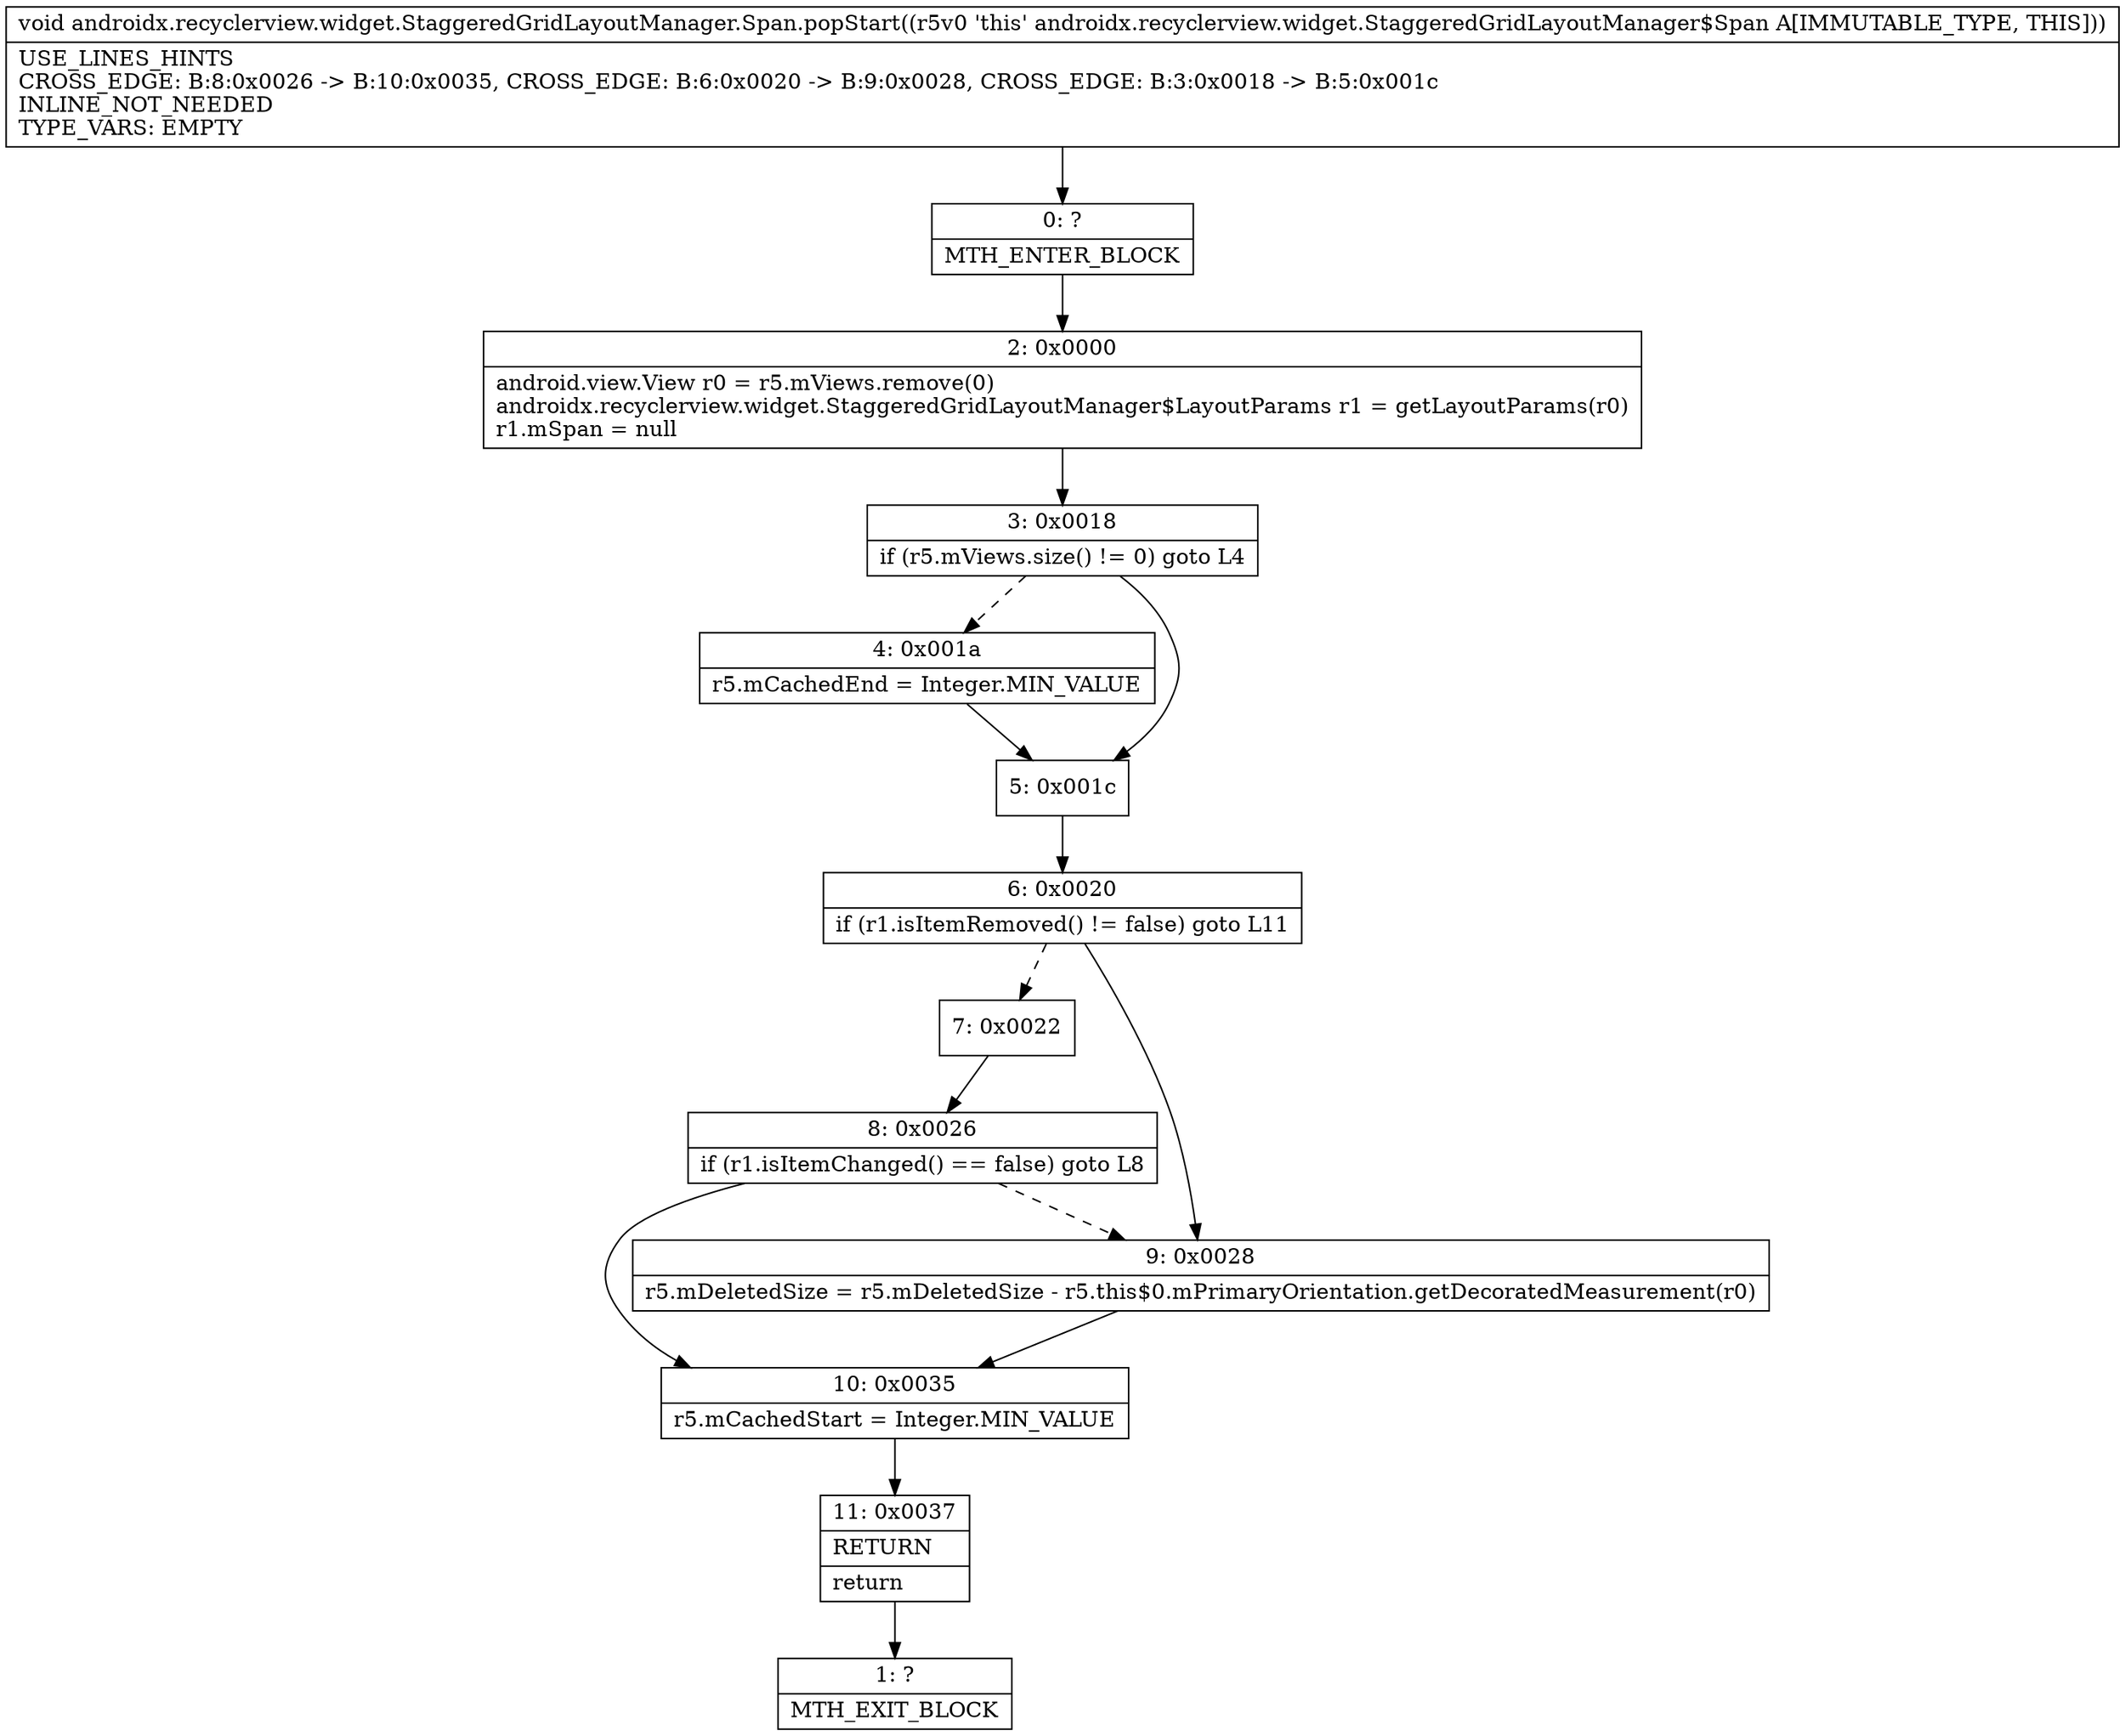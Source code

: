 digraph "CFG forandroidx.recyclerview.widget.StaggeredGridLayoutManager.Span.popStart()V" {
Node_0 [shape=record,label="{0\:\ ?|MTH_ENTER_BLOCK\l}"];
Node_2 [shape=record,label="{2\:\ 0x0000|android.view.View r0 = r5.mViews.remove(0)\landroidx.recyclerview.widget.StaggeredGridLayoutManager$LayoutParams r1 = getLayoutParams(r0)\lr1.mSpan = null\l}"];
Node_3 [shape=record,label="{3\:\ 0x0018|if (r5.mViews.size() != 0) goto L4\l}"];
Node_4 [shape=record,label="{4\:\ 0x001a|r5.mCachedEnd = Integer.MIN_VALUE\l}"];
Node_5 [shape=record,label="{5\:\ 0x001c}"];
Node_6 [shape=record,label="{6\:\ 0x0020|if (r1.isItemRemoved() != false) goto L11\l}"];
Node_7 [shape=record,label="{7\:\ 0x0022}"];
Node_8 [shape=record,label="{8\:\ 0x0026|if (r1.isItemChanged() == false) goto L8\l}"];
Node_10 [shape=record,label="{10\:\ 0x0035|r5.mCachedStart = Integer.MIN_VALUE\l}"];
Node_11 [shape=record,label="{11\:\ 0x0037|RETURN\l|return\l}"];
Node_1 [shape=record,label="{1\:\ ?|MTH_EXIT_BLOCK\l}"];
Node_9 [shape=record,label="{9\:\ 0x0028|r5.mDeletedSize = r5.mDeletedSize \- r5.this$0.mPrimaryOrientation.getDecoratedMeasurement(r0)\l}"];
MethodNode[shape=record,label="{void androidx.recyclerview.widget.StaggeredGridLayoutManager.Span.popStart((r5v0 'this' androidx.recyclerview.widget.StaggeredGridLayoutManager$Span A[IMMUTABLE_TYPE, THIS]))  | USE_LINES_HINTS\lCROSS_EDGE: B:8:0x0026 \-\> B:10:0x0035, CROSS_EDGE: B:6:0x0020 \-\> B:9:0x0028, CROSS_EDGE: B:3:0x0018 \-\> B:5:0x001c\lINLINE_NOT_NEEDED\lTYPE_VARS: EMPTY\l}"];
MethodNode -> Node_0;Node_0 -> Node_2;
Node_2 -> Node_3;
Node_3 -> Node_4[style=dashed];
Node_3 -> Node_5;
Node_4 -> Node_5;
Node_5 -> Node_6;
Node_6 -> Node_7[style=dashed];
Node_6 -> Node_9;
Node_7 -> Node_8;
Node_8 -> Node_9[style=dashed];
Node_8 -> Node_10;
Node_10 -> Node_11;
Node_11 -> Node_1;
Node_9 -> Node_10;
}


